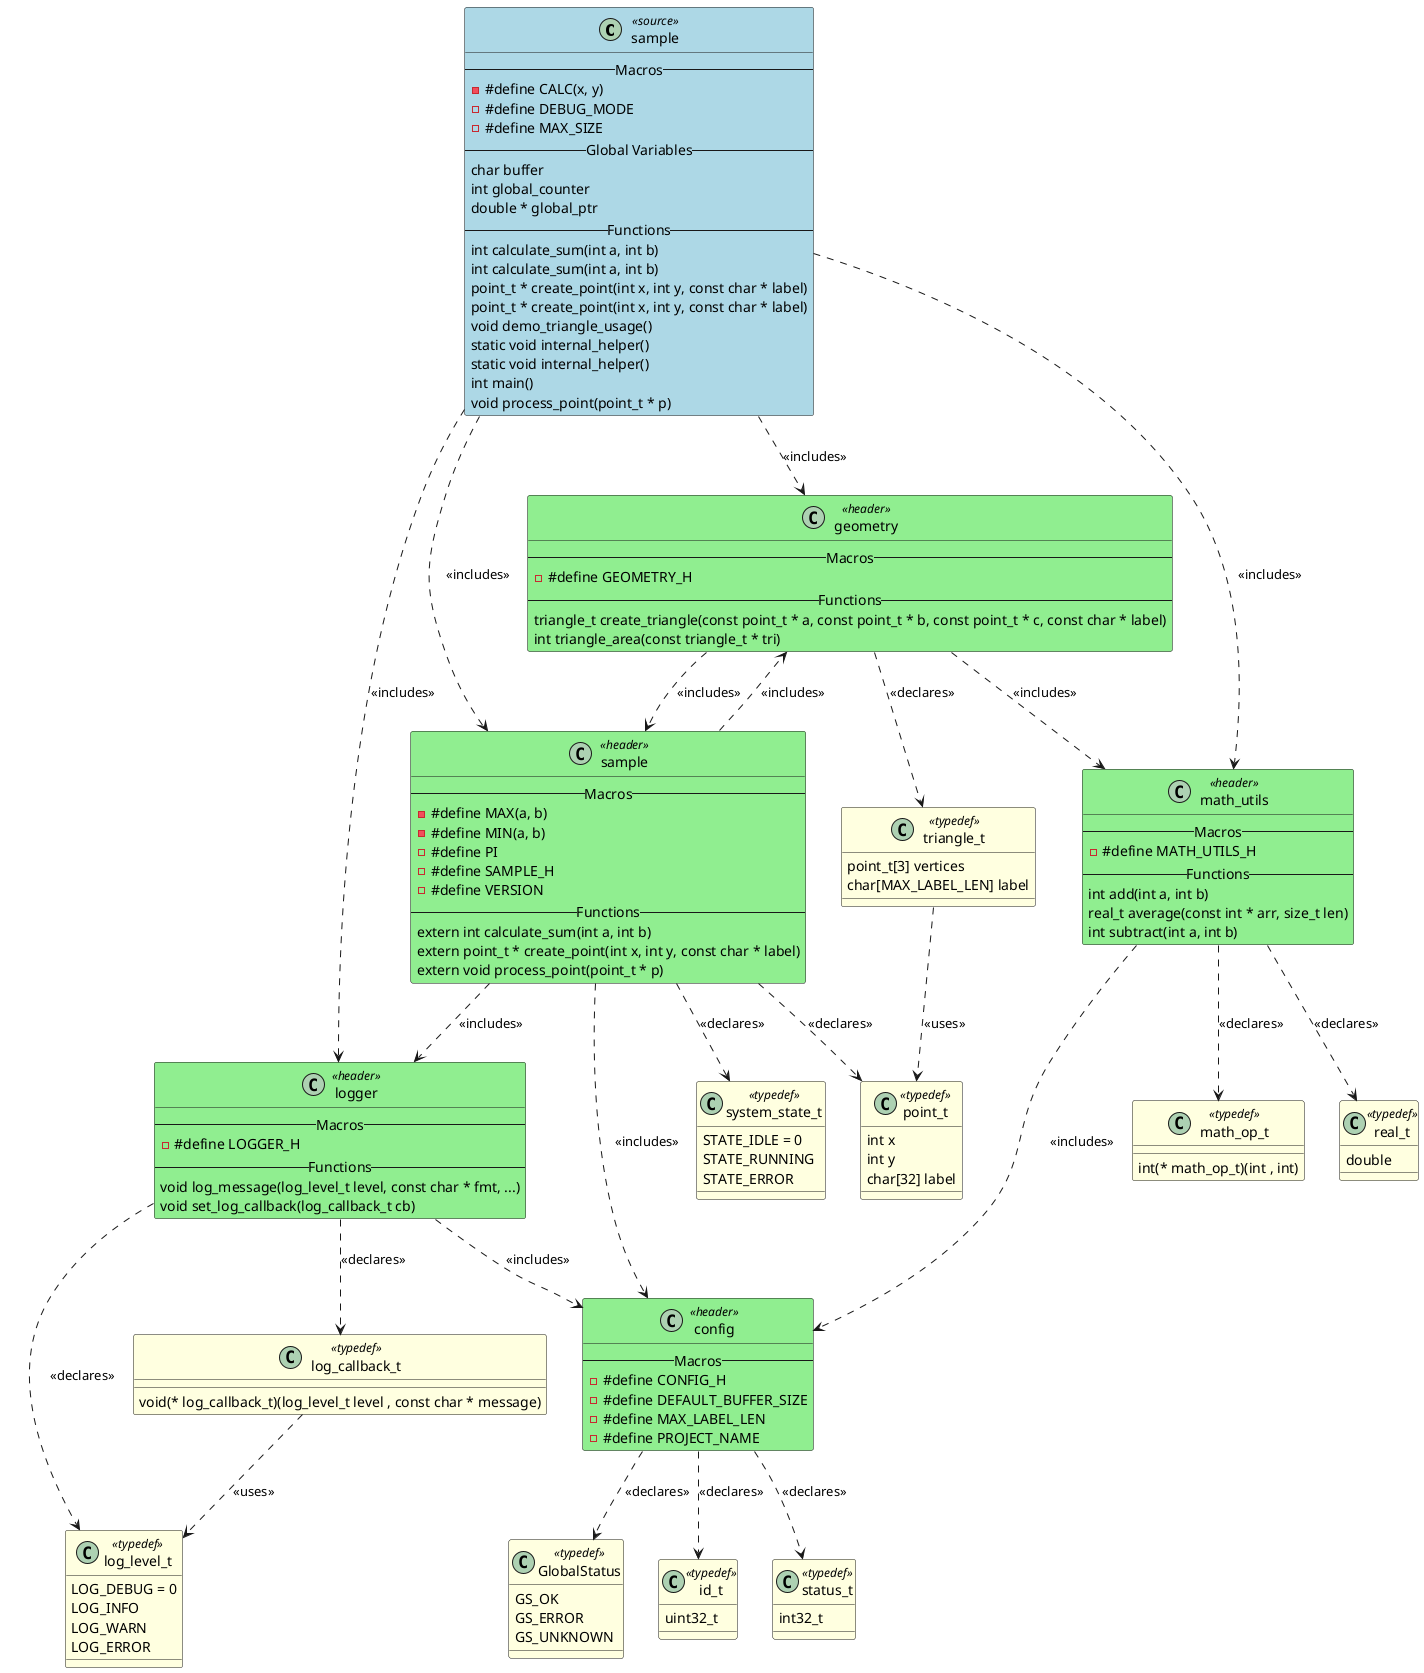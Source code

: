 @startuml sample

class "sample" as SAMPLE <<source>> #LightBlue
{
    -- Macros --
    - #define CALC(x, y)
    - #define DEBUG_MODE
    - #define MAX_SIZE
    -- Global Variables --
    char buffer
    int global_counter
    double * global_ptr
    -- Functions --
    int calculate_sum(int a, int b)
    int calculate_sum(int a, int b)
    point_t * create_point(int x, int y, const char * label)
    point_t * create_point(int x, int y, const char * label)
    void demo_triangle_usage()
    static void internal_helper()
    static void internal_helper()
    int main()
    void process_point(point_t * p)
}
class "config" as HEADER_CONFIG <<header>> #LightGreen
{
    -- Macros --
    - #define CONFIG_H
    - #define DEFAULT_BUFFER_SIZE
    - #define MAX_LABEL_LEN
    - #define PROJECT_NAME
}
class "geometry" as HEADER_GEOMETRY <<header>> #LightGreen
{
    -- Macros --
    - #define GEOMETRY_H
    -- Functions --
    triangle_t create_triangle(const point_t * a, const point_t * b, const point_t * c, const char * label)
    int triangle_area(const triangle_t * tri)
}
class "logger" as HEADER_LOGGER <<header>> #LightGreen
{
    -- Macros --
    - #define LOGGER_H
    -- Functions --
    void log_message(log_level_t level, const char * fmt, ...)
    void set_log_callback(log_callback_t cb)
}
class "math_utils" as HEADER_MATH_UTILS <<header>> #LightGreen
{
    -- Macros --
    - #define MATH_UTILS_H
    -- Functions --
    int add(int a, int b)
    real_t average(const int * arr, size_t len)
    int subtract(int a, int b)
}
class "sample" as HEADER_SAMPLE <<header>> #LightGreen
{
    -- Macros --
    - #define MAX(a, b)
    - #define MIN(a, b)
    - #define PI
    - #define SAMPLE_H
    - #define VERSION
    -- Functions --
    extern int calculate_sum(int a, int b)
    extern point_t * create_point(int x, int y, const char * label)
    extern void process_point(point_t * p)
}
class "id_t" as TYPEDEF_ID_T <<typedef>> #LightYellow
{
    uint32_t
}
class "status_t" as TYPEDEF_STATUS_T <<typedef>> #LightYellow
{
    int32_t
}
class "GlobalStatus" as TYPEDEF_GLOBALSTATUS <<typedef>> #LightYellow
{
    GS_OK
    GS_ERROR
    GS_UNKNOWN
}
class "triangle_t" as TYPEDEF_TRIANGLE_T <<typedef>> #LightYellow
{
    point_t[3] vertices
    char[MAX_LABEL_LEN] label
}
class "log_level_t" as TYPEDEF_LOG_LEVEL_T <<typedef>> #LightYellow
{
    LOG_DEBUG = 0
    LOG_INFO
    LOG_WARN
    LOG_ERROR
}
class "log_callback_t" as TYPEDEF_LOG_CALLBACK_T <<typedef>> #LightYellow
{
    void(* log_callback_t)(log_level_t level , const char * message)
}
class "math_op_t" as TYPEDEF_MATH_OP_T <<typedef>> #LightYellow
{
    int(* math_op_t)(int , int)
}
class "real_t" as TYPEDEF_REAL_T <<typedef>> #LightYellow
{
    double
}
class "system_state_t" as TYPEDEF_SYSTEM_STATE_T <<typedef>> #LightYellow
{
    STATE_IDLE = 0
    STATE_RUNNING
    STATE_ERROR
}
class "point_t" as TYPEDEF_POINT_T <<typedef>> #LightYellow
{
    int x
    int y
    char[32] label
}

' Include relationships
HEADER_GEOMETRY ..> HEADER_MATH_UTILS : <<includes>>
HEADER_GEOMETRY ..> HEADER_SAMPLE : <<includes>>
HEADER_LOGGER ..> HEADER_CONFIG : <<includes>>
HEADER_MATH_UTILS ..> HEADER_CONFIG : <<includes>>
SAMPLE ..> HEADER_GEOMETRY : <<includes>>
SAMPLE ..> HEADER_LOGGER : <<includes>>
SAMPLE ..> HEADER_MATH_UTILS : <<includes>>
SAMPLE ..> HEADER_SAMPLE : <<includes>>
HEADER_SAMPLE ..> HEADER_CONFIG : <<includes>>
HEADER_SAMPLE ..> HEADER_GEOMETRY : <<includes>>
HEADER_SAMPLE ..> HEADER_LOGGER : <<includes>>

' Declares relationships
HEADER_CONFIG ..> TYPEDEF_GLOBALSTATUS : <<declares>>
HEADER_CONFIG ..> TYPEDEF_ID_T : <<declares>>
HEADER_CONFIG ..> TYPEDEF_STATUS_T : <<declares>>
HEADER_GEOMETRY ..> TYPEDEF_TRIANGLE_T : <<declares>>
HEADER_LOGGER ..> TYPEDEF_LOG_CALLBACK_T : <<declares>>
HEADER_LOGGER ..> TYPEDEF_LOG_LEVEL_T : <<declares>>
HEADER_MATH_UTILS ..> TYPEDEF_MATH_OP_T : <<declares>>
HEADER_MATH_UTILS ..> TYPEDEF_REAL_T : <<declares>>
HEADER_SAMPLE ..> TYPEDEF_POINT_T : <<declares>>
HEADER_SAMPLE ..> TYPEDEF_SYSTEM_STATE_T : <<declares>>

' Uses relationships
TYPEDEF_TRIANGLE_T ..> TYPEDEF_POINT_T : <<uses>>
TYPEDEF_LOG_CALLBACK_T ..> TYPEDEF_LOG_LEVEL_T : <<uses>>

@enduml
